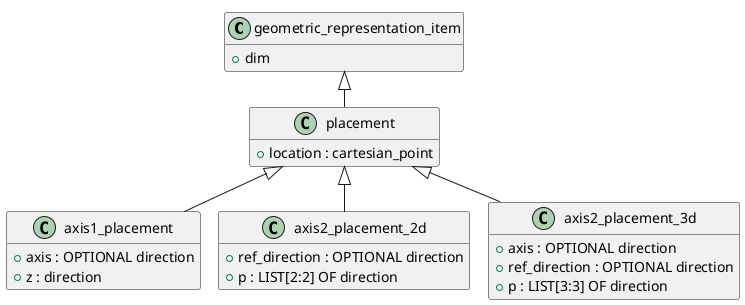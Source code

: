 @startuml
!pragma layout smetana
skinparam groupInheritance 2
hide empty members

class geometric_representation_item {
  +dim
}

class placement {
  +location : cartesian_point
}

class axis1_placement {
  +axis : OPTIONAL direction
  +z : direction
}

class axis2_placement_2d {
  +ref_direction : OPTIONAL direction
  +p : LIST[2:2] OF direction
}

class axis2_placement_3d {
  +axis : OPTIONAL direction
  +ref_direction : OPTIONAL direction
  +p : LIST[3:3] OF direction
}

' Наследование
geometric_representation_item <|-- placement
placement <|-- axis1_placement
placement <|-- axis2_placement_2d
placement <|-- axis2_placement_3d

@enduml